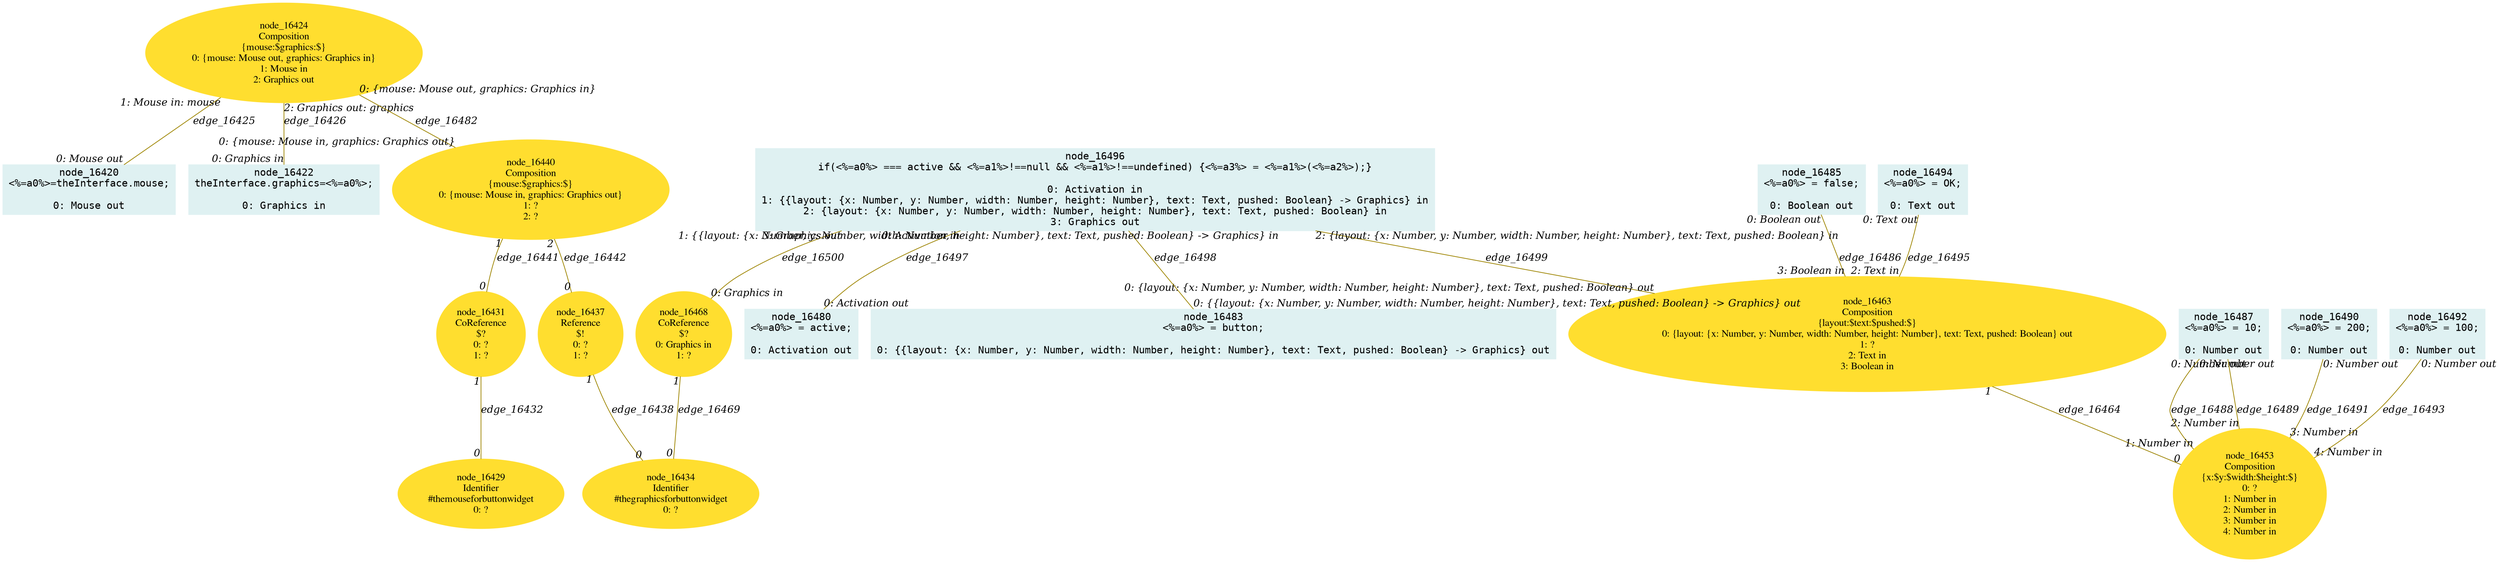 digraph g{node_16420 [shape="box", style="filled", color="#dff1f2", fontname="Courier", label="node_16420
<%=a0%>=theInterface.mouse;

0: Mouse out" ]
node_16422 [shape="box", style="filled", color="#dff1f2", fontname="Courier", label="node_16422
theInterface.graphics=<%=a0%>;

0: Graphics in" ]
node_16424 [shape="ellipse", style="filled", color="#ffde2f", fontname="Times", label="node_16424
Composition
{mouse:$graphics:$}
0: {mouse: Mouse out, graphics: Graphics in}
1: Mouse in
2: Graphics out" ]
node_16429 [shape="ellipse", style="filled", color="#ffde2f", fontname="Times", label="node_16429
Identifier
#themouseforbuttonwidget
0: ?" ]
node_16431 [shape="ellipse", style="filled", color="#ffde2f", fontname="Times", label="node_16431
CoReference
$?
0: ?
1: ?" ]
node_16434 [shape="ellipse", style="filled", color="#ffde2f", fontname="Times", label="node_16434
Identifier
#thegraphicsforbuttonwidget
0: ?" ]
node_16437 [shape="ellipse", style="filled", color="#ffde2f", fontname="Times", label="node_16437
Reference
$!
0: ?
1: ?" ]
node_16440 [shape="ellipse", style="filled", color="#ffde2f", fontname="Times", label="node_16440
Composition
{mouse:$graphics:$}
0: {mouse: Mouse in, graphics: Graphics out}
1: ?
2: ?" ]
node_16453 [shape="ellipse", style="filled", color="#ffde2f", fontname="Times", label="node_16453
Composition
{x:$y:$width:$height:$}
0: ?
1: Number in
2: Number in
3: Number in
4: Number in" ]
node_16463 [shape="ellipse", style="filled", color="#ffde2f", fontname="Times", label="node_16463
Composition
{layout:$text:$pushed:$}
0: {layout: {x: Number, y: Number, width: Number, height: Number}, text: Text, pushed: Boolean} out
1: ?
2: Text in
3: Boolean in" ]
node_16468 [shape="ellipse", style="filled", color="#ffde2f", fontname="Times", label="node_16468
CoReference
$?
0: Graphics in
1: ?" ]
node_16480 [shape="box", style="filled", color="#dff1f2", fontname="Courier", label="node_16480
<%=a0%> = active;

0: Activation out" ]
node_16483 [shape="box", style="filled", color="#dff1f2", fontname="Courier", label="node_16483
<%=a0%> = button;

0: {{layout: {x: Number, y: Number, width: Number, height: Number}, text: Text, pushed: Boolean} -> Graphics} out" ]
node_16485 [shape="box", style="filled", color="#dff1f2", fontname="Courier", label="node_16485
<%=a0%> = false;

0: Boolean out" ]
node_16487 [shape="box", style="filled", color="#dff1f2", fontname="Courier", label="node_16487
<%=a0%> = 10;

0: Number out" ]
node_16490 [shape="box", style="filled", color="#dff1f2", fontname="Courier", label="node_16490
<%=a0%> = 200;

0: Number out" ]
node_16492 [shape="box", style="filled", color="#dff1f2", fontname="Courier", label="node_16492
<%=a0%> = 100;

0: Number out" ]
node_16494 [shape="box", style="filled", color="#dff1f2", fontname="Courier", label="node_16494
<%=a0%> = OK;

0: Text out" ]
node_16496 [shape="box", style="filled", color="#dff1f2", fontname="Courier", label="node_16496
if(<%=a0%> === active && <%=a1%>!==null && <%=a1%>!==undefined) {<%=a3%> = <%=a1%>(<%=a2%>);}

0: Activation in
1: {{layout: {x: Number, y: Number, width: Number, height: Number}, text: Text, pushed: Boolean} -> Graphics} in
2: {layout: {x: Number, y: Number, width: Number, height: Number}, text: Text, pushed: Boolean} in
3: Graphics out" ]
node_16424 -> node_16420 [dir=none, arrowHead=none, fontname="Times-Italic", arrowsize=1, color="#9d8400", label="edge_16425",  headlabel="0: Mouse out", taillabel="1: Mouse in: mouse" ]
node_16424 -> node_16422 [dir=none, arrowHead=none, fontname="Times-Italic", arrowsize=1, color="#9d8400", label="edge_16426",  headlabel="0: Graphics in", taillabel="2: Graphics out: graphics" ]
node_16431 -> node_16429 [dir=none, arrowHead=none, fontname="Times-Italic", arrowsize=1, color="#9d8400", label="edge_16432",  headlabel="0", taillabel="1" ]
node_16437 -> node_16434 [dir=none, arrowHead=none, fontname="Times-Italic", arrowsize=1, color="#9d8400", label="edge_16438",  headlabel="0", taillabel="1" ]
node_16440 -> node_16431 [dir=none, arrowHead=none, fontname="Times-Italic", arrowsize=1, color="#9d8400", label="edge_16441",  headlabel="0", taillabel="1" ]
node_16440 -> node_16437 [dir=none, arrowHead=none, fontname="Times-Italic", arrowsize=1, color="#9d8400", label="edge_16442",  headlabel="0", taillabel="2" ]
node_16463 -> node_16453 [dir=none, arrowHead=none, fontname="Times-Italic", arrowsize=1, color="#9d8400", label="edge_16464",  headlabel="0", taillabel="1" ]
node_16468 -> node_16434 [dir=none, arrowHead=none, fontname="Times-Italic", arrowsize=1, color="#9d8400", label="edge_16469",  headlabel="0", taillabel="1" ]
node_16424 -> node_16440 [dir=none, arrowHead=none, fontname="Times-Italic", arrowsize=1, color="#9d8400", label="edge_16482",  headlabel="0: {mouse: Mouse in, graphics: Graphics out}", taillabel="0: {mouse: Mouse out, graphics: Graphics in}" ]
node_16485 -> node_16463 [dir=none, arrowHead=none, fontname="Times-Italic", arrowsize=1, color="#9d8400", label="edge_16486",  headlabel="3: Boolean in", taillabel="0: Boolean out" ]
node_16487 -> node_16453 [dir=none, arrowHead=none, fontname="Times-Italic", arrowsize=1, color="#9d8400", label="edge_16488",  headlabel="1: Number in", taillabel="0: Number out" ]
node_16487 -> node_16453 [dir=none, arrowHead=none, fontname="Times-Italic", arrowsize=1, color="#9d8400", label="edge_16489",  headlabel="2: Number in", taillabel="0: Number out" ]
node_16490 -> node_16453 [dir=none, arrowHead=none, fontname="Times-Italic", arrowsize=1, color="#9d8400", label="edge_16491",  headlabel="3: Number in", taillabel="0: Number out" ]
node_16492 -> node_16453 [dir=none, arrowHead=none, fontname="Times-Italic", arrowsize=1, color="#9d8400", label="edge_16493",  headlabel="4: Number in", taillabel="0: Number out" ]
node_16494 -> node_16463 [dir=none, arrowHead=none, fontname="Times-Italic", arrowsize=1, color="#9d8400", label="edge_16495",  headlabel="2: Text in", taillabel="0: Text out" ]
node_16496 -> node_16480 [dir=none, arrowHead=none, fontname="Times-Italic", arrowsize=1, color="#9d8400", label="edge_16497",  headlabel="0: Activation out", taillabel="0: Activation in" ]
node_16496 -> node_16483 [dir=none, arrowHead=none, fontname="Times-Italic", arrowsize=1, color="#9d8400", label="edge_16498",  headlabel="0: {{layout: {x: Number, y: Number, width: Number, height: Number}, text: Text, pushed: Boolean} -> Graphics} out", taillabel="1: {{layout: {x: Number, y: Number, width: Number, height: Number}, text: Text, pushed: Boolean} -> Graphics} in" ]
node_16496 -> node_16463 [dir=none, arrowHead=none, fontname="Times-Italic", arrowsize=1, color="#9d8400", label="edge_16499",  headlabel="0: {layout: {x: Number, y: Number, width: Number, height: Number}, text: Text, pushed: Boolean} out", taillabel="2: {layout: {x: Number, y: Number, width: Number, height: Number}, text: Text, pushed: Boolean} in" ]
node_16496 -> node_16468 [dir=none, arrowHead=none, fontname="Times-Italic", arrowsize=1, color="#9d8400", label="edge_16500",  headlabel="0: Graphics in", taillabel="3: Graphics out" ]
}